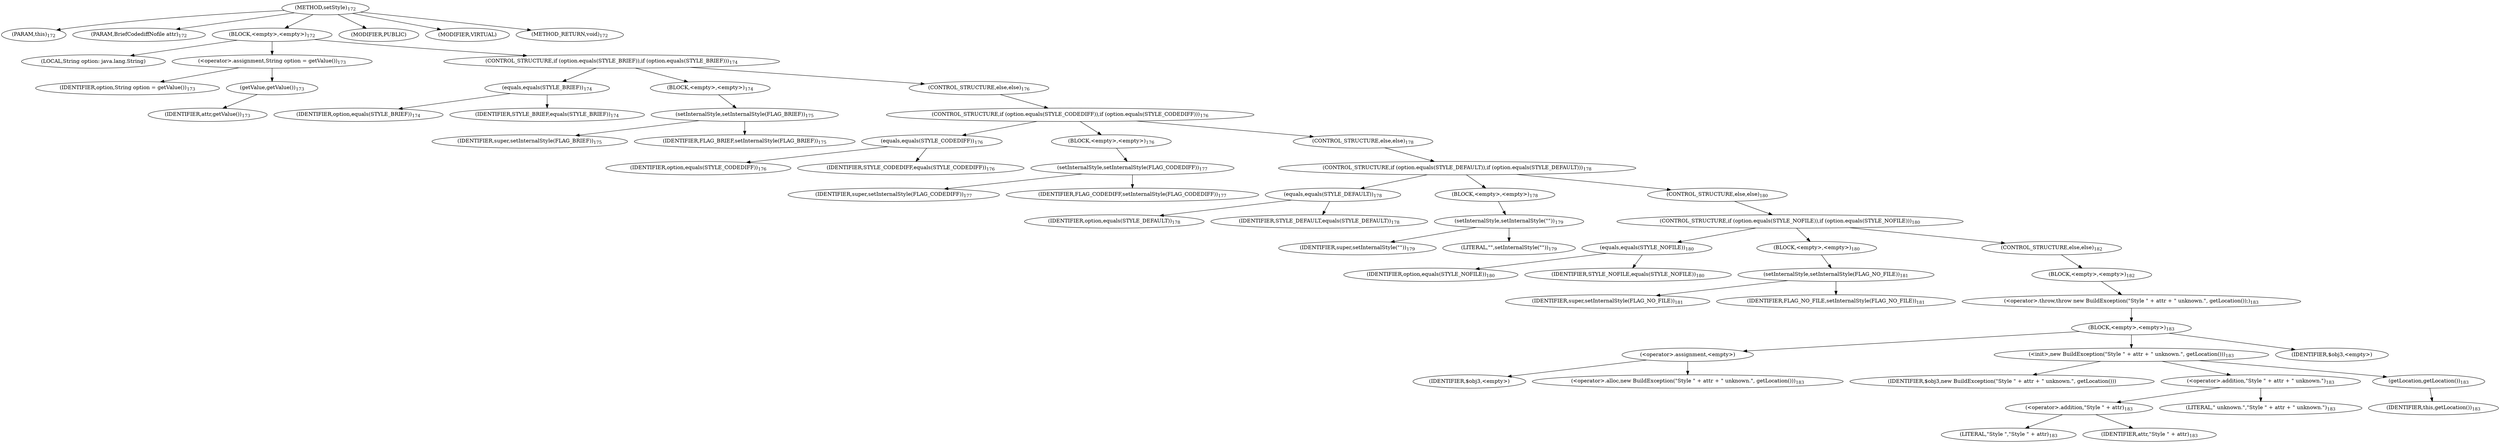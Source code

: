 digraph "setStyle" {  
"206" [label = <(METHOD,setStyle)<SUB>172</SUB>> ]
"17" [label = <(PARAM,this)<SUB>172</SUB>> ]
"207" [label = <(PARAM,BriefCodediffNofile attr)<SUB>172</SUB>> ]
"208" [label = <(BLOCK,&lt;empty&gt;,&lt;empty&gt;)<SUB>172</SUB>> ]
"209" [label = <(LOCAL,String option: java.lang.String)> ]
"210" [label = <(&lt;operator&gt;.assignment,String option = getValue())<SUB>173</SUB>> ]
"211" [label = <(IDENTIFIER,option,String option = getValue())<SUB>173</SUB>> ]
"212" [label = <(getValue,getValue())<SUB>173</SUB>> ]
"213" [label = <(IDENTIFIER,attr,getValue())<SUB>173</SUB>> ]
"214" [label = <(CONTROL_STRUCTURE,if (option.equals(STYLE_BRIEF)),if (option.equals(STYLE_BRIEF)))<SUB>174</SUB>> ]
"215" [label = <(equals,equals(STYLE_BRIEF))<SUB>174</SUB>> ]
"216" [label = <(IDENTIFIER,option,equals(STYLE_BRIEF))<SUB>174</SUB>> ]
"217" [label = <(IDENTIFIER,STYLE_BRIEF,equals(STYLE_BRIEF))<SUB>174</SUB>> ]
"218" [label = <(BLOCK,&lt;empty&gt;,&lt;empty&gt;)<SUB>174</SUB>> ]
"219" [label = <(setInternalStyle,setInternalStyle(FLAG_BRIEF))<SUB>175</SUB>> ]
"220" [label = <(IDENTIFIER,super,setInternalStyle(FLAG_BRIEF))<SUB>175</SUB>> ]
"221" [label = <(IDENTIFIER,FLAG_BRIEF,setInternalStyle(FLAG_BRIEF))<SUB>175</SUB>> ]
"222" [label = <(CONTROL_STRUCTURE,else,else)<SUB>176</SUB>> ]
"223" [label = <(CONTROL_STRUCTURE,if (option.equals(STYLE_CODEDIFF)),if (option.equals(STYLE_CODEDIFF)))<SUB>176</SUB>> ]
"224" [label = <(equals,equals(STYLE_CODEDIFF))<SUB>176</SUB>> ]
"225" [label = <(IDENTIFIER,option,equals(STYLE_CODEDIFF))<SUB>176</SUB>> ]
"226" [label = <(IDENTIFIER,STYLE_CODEDIFF,equals(STYLE_CODEDIFF))<SUB>176</SUB>> ]
"227" [label = <(BLOCK,&lt;empty&gt;,&lt;empty&gt;)<SUB>176</SUB>> ]
"228" [label = <(setInternalStyle,setInternalStyle(FLAG_CODEDIFF))<SUB>177</SUB>> ]
"229" [label = <(IDENTIFIER,super,setInternalStyle(FLAG_CODEDIFF))<SUB>177</SUB>> ]
"230" [label = <(IDENTIFIER,FLAG_CODEDIFF,setInternalStyle(FLAG_CODEDIFF))<SUB>177</SUB>> ]
"231" [label = <(CONTROL_STRUCTURE,else,else)<SUB>178</SUB>> ]
"232" [label = <(CONTROL_STRUCTURE,if (option.equals(STYLE_DEFAULT)),if (option.equals(STYLE_DEFAULT)))<SUB>178</SUB>> ]
"233" [label = <(equals,equals(STYLE_DEFAULT))<SUB>178</SUB>> ]
"234" [label = <(IDENTIFIER,option,equals(STYLE_DEFAULT))<SUB>178</SUB>> ]
"235" [label = <(IDENTIFIER,STYLE_DEFAULT,equals(STYLE_DEFAULT))<SUB>178</SUB>> ]
"236" [label = <(BLOCK,&lt;empty&gt;,&lt;empty&gt;)<SUB>178</SUB>> ]
"237" [label = <(setInternalStyle,setInternalStyle(&quot;&quot;))<SUB>179</SUB>> ]
"238" [label = <(IDENTIFIER,super,setInternalStyle(&quot;&quot;))<SUB>179</SUB>> ]
"239" [label = <(LITERAL,&quot;&quot;,setInternalStyle(&quot;&quot;))<SUB>179</SUB>> ]
"240" [label = <(CONTROL_STRUCTURE,else,else)<SUB>180</SUB>> ]
"241" [label = <(CONTROL_STRUCTURE,if (option.equals(STYLE_NOFILE)),if (option.equals(STYLE_NOFILE)))<SUB>180</SUB>> ]
"242" [label = <(equals,equals(STYLE_NOFILE))<SUB>180</SUB>> ]
"243" [label = <(IDENTIFIER,option,equals(STYLE_NOFILE))<SUB>180</SUB>> ]
"244" [label = <(IDENTIFIER,STYLE_NOFILE,equals(STYLE_NOFILE))<SUB>180</SUB>> ]
"245" [label = <(BLOCK,&lt;empty&gt;,&lt;empty&gt;)<SUB>180</SUB>> ]
"246" [label = <(setInternalStyle,setInternalStyle(FLAG_NO_FILE))<SUB>181</SUB>> ]
"247" [label = <(IDENTIFIER,super,setInternalStyle(FLAG_NO_FILE))<SUB>181</SUB>> ]
"248" [label = <(IDENTIFIER,FLAG_NO_FILE,setInternalStyle(FLAG_NO_FILE))<SUB>181</SUB>> ]
"249" [label = <(CONTROL_STRUCTURE,else,else)<SUB>182</SUB>> ]
"250" [label = <(BLOCK,&lt;empty&gt;,&lt;empty&gt;)<SUB>182</SUB>> ]
"251" [label = <(&lt;operator&gt;.throw,throw new BuildException(&quot;Style &quot; + attr + &quot; unknown.&quot;, getLocation());)<SUB>183</SUB>> ]
"252" [label = <(BLOCK,&lt;empty&gt;,&lt;empty&gt;)<SUB>183</SUB>> ]
"253" [label = <(&lt;operator&gt;.assignment,&lt;empty&gt;)> ]
"254" [label = <(IDENTIFIER,$obj3,&lt;empty&gt;)> ]
"255" [label = <(&lt;operator&gt;.alloc,new BuildException(&quot;Style &quot; + attr + &quot; unknown.&quot;, getLocation()))<SUB>183</SUB>> ]
"256" [label = <(&lt;init&gt;,new BuildException(&quot;Style &quot; + attr + &quot; unknown.&quot;, getLocation()))<SUB>183</SUB>> ]
"257" [label = <(IDENTIFIER,$obj3,new BuildException(&quot;Style &quot; + attr + &quot; unknown.&quot;, getLocation()))> ]
"258" [label = <(&lt;operator&gt;.addition,&quot;Style &quot; + attr + &quot; unknown.&quot;)<SUB>183</SUB>> ]
"259" [label = <(&lt;operator&gt;.addition,&quot;Style &quot; + attr)<SUB>183</SUB>> ]
"260" [label = <(LITERAL,&quot;Style &quot;,&quot;Style &quot; + attr)<SUB>183</SUB>> ]
"261" [label = <(IDENTIFIER,attr,&quot;Style &quot; + attr)<SUB>183</SUB>> ]
"262" [label = <(LITERAL,&quot; unknown.&quot;,&quot;Style &quot; + attr + &quot; unknown.&quot;)<SUB>183</SUB>> ]
"263" [label = <(getLocation,getLocation())<SUB>183</SUB>> ]
"16" [label = <(IDENTIFIER,this,getLocation())<SUB>183</SUB>> ]
"264" [label = <(IDENTIFIER,$obj3,&lt;empty&gt;)> ]
"265" [label = <(MODIFIER,PUBLIC)> ]
"266" [label = <(MODIFIER,VIRTUAL)> ]
"267" [label = <(METHOD_RETURN,void)<SUB>172</SUB>> ]
  "206" -> "17" 
  "206" -> "207" 
  "206" -> "208" 
  "206" -> "265" 
  "206" -> "266" 
  "206" -> "267" 
  "208" -> "209" 
  "208" -> "210" 
  "208" -> "214" 
  "210" -> "211" 
  "210" -> "212" 
  "212" -> "213" 
  "214" -> "215" 
  "214" -> "218" 
  "214" -> "222" 
  "215" -> "216" 
  "215" -> "217" 
  "218" -> "219" 
  "219" -> "220" 
  "219" -> "221" 
  "222" -> "223" 
  "223" -> "224" 
  "223" -> "227" 
  "223" -> "231" 
  "224" -> "225" 
  "224" -> "226" 
  "227" -> "228" 
  "228" -> "229" 
  "228" -> "230" 
  "231" -> "232" 
  "232" -> "233" 
  "232" -> "236" 
  "232" -> "240" 
  "233" -> "234" 
  "233" -> "235" 
  "236" -> "237" 
  "237" -> "238" 
  "237" -> "239" 
  "240" -> "241" 
  "241" -> "242" 
  "241" -> "245" 
  "241" -> "249" 
  "242" -> "243" 
  "242" -> "244" 
  "245" -> "246" 
  "246" -> "247" 
  "246" -> "248" 
  "249" -> "250" 
  "250" -> "251" 
  "251" -> "252" 
  "252" -> "253" 
  "252" -> "256" 
  "252" -> "264" 
  "253" -> "254" 
  "253" -> "255" 
  "256" -> "257" 
  "256" -> "258" 
  "256" -> "263" 
  "258" -> "259" 
  "258" -> "262" 
  "259" -> "260" 
  "259" -> "261" 
  "263" -> "16" 
}
